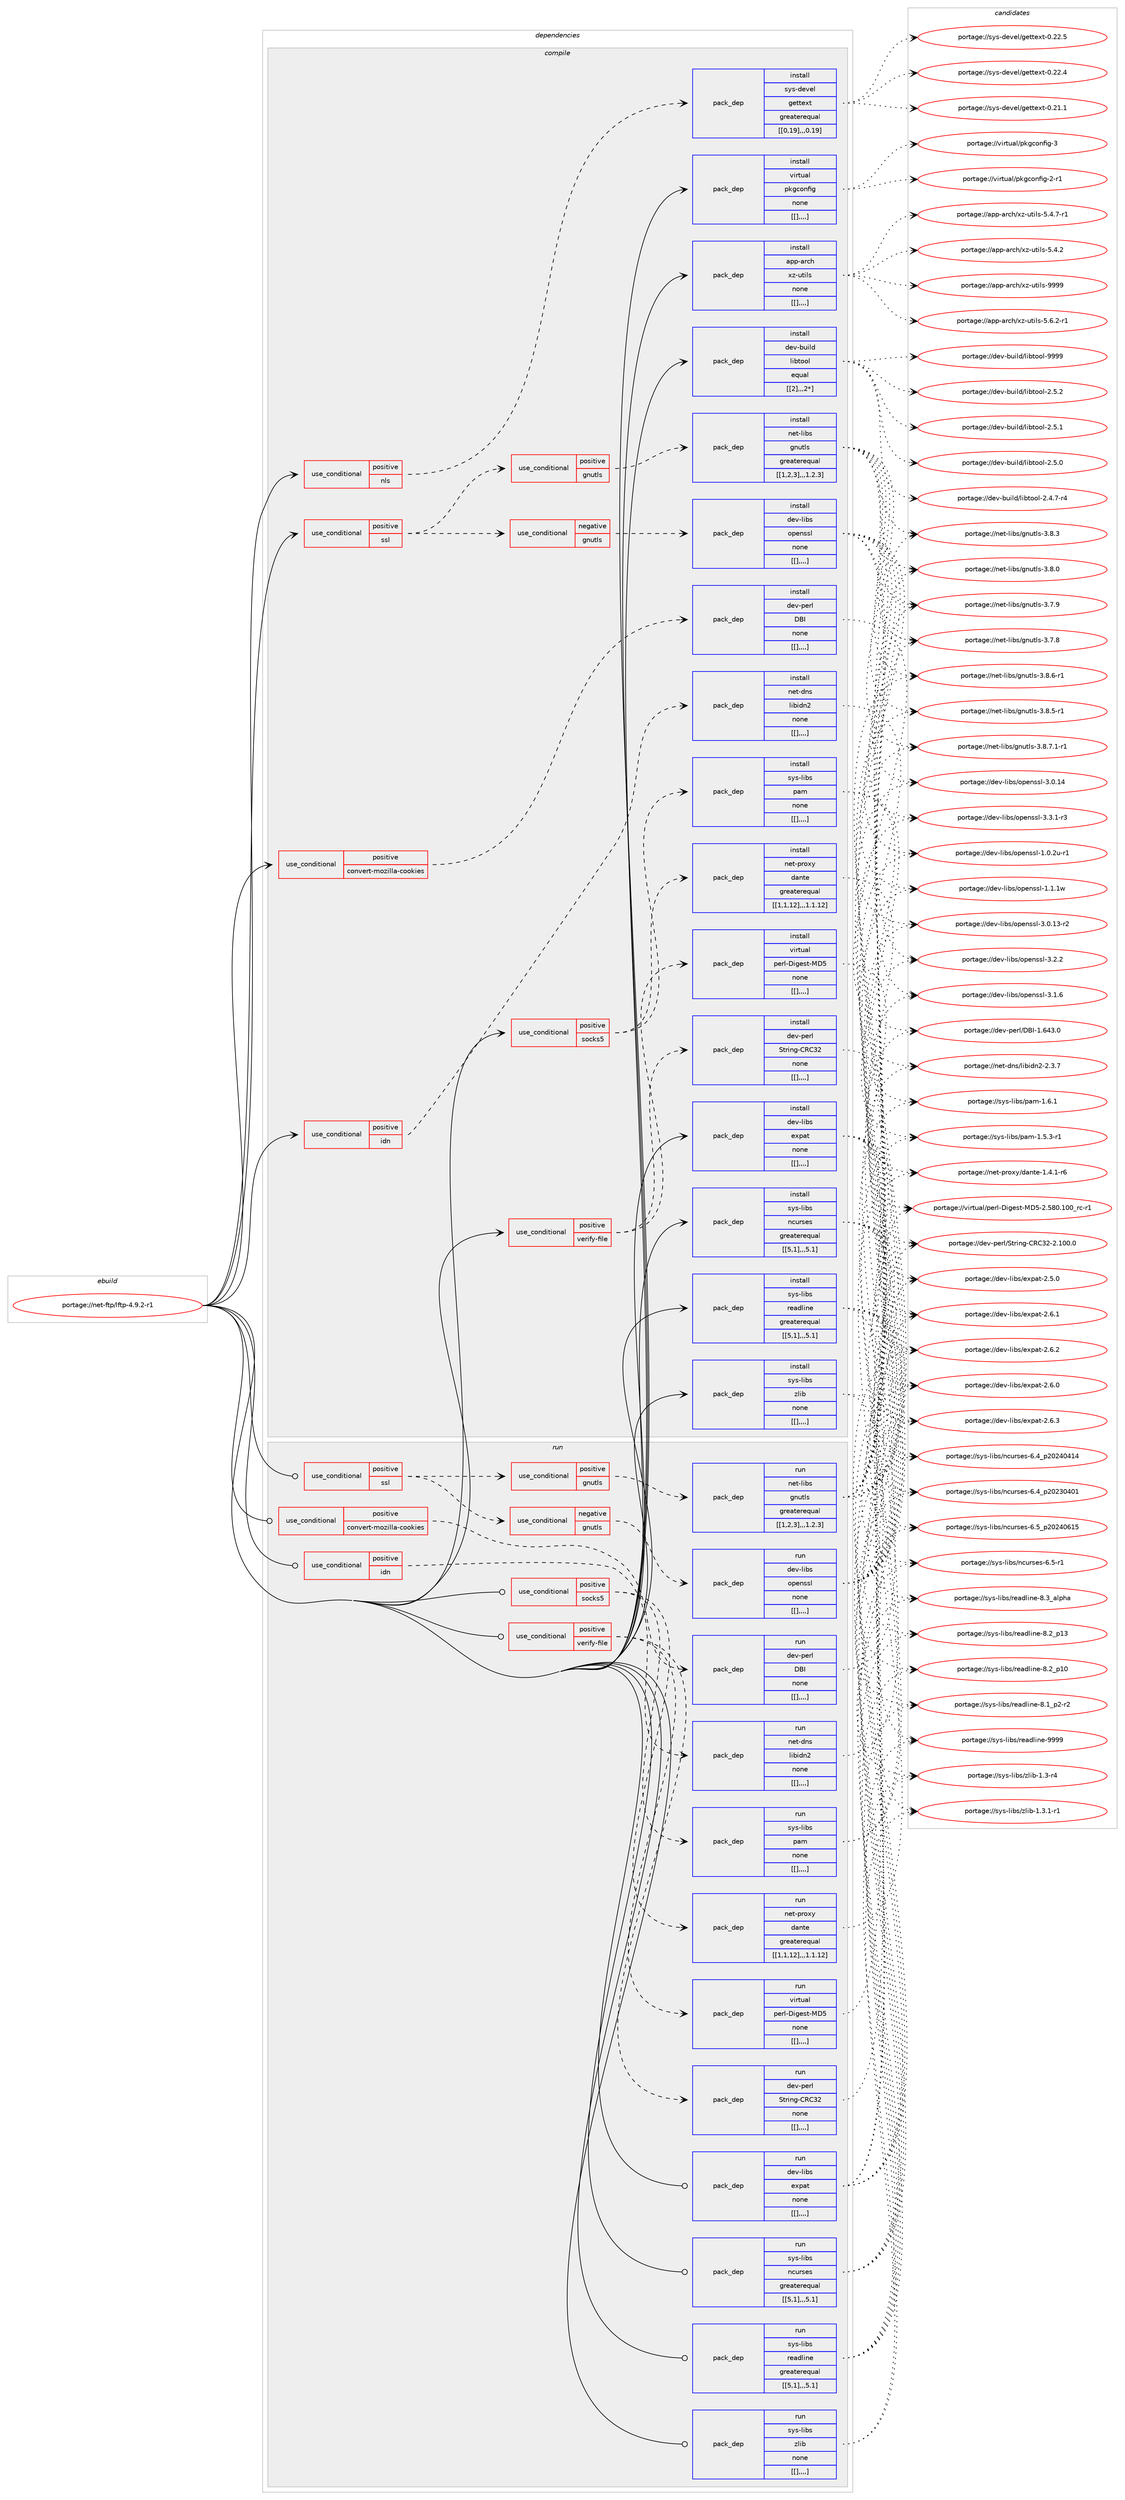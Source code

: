 digraph prolog {

# *************
# Graph options
# *************

newrank=true;
concentrate=true;
compound=true;
graph [rankdir=LR,fontname=Helvetica,fontsize=10,ranksep=1.5];#, ranksep=2.5, nodesep=0.2];
edge  [arrowhead=vee];
node  [fontname=Helvetica,fontsize=10];

# **********
# The ebuild
# **********

subgraph cluster_leftcol {
color=gray;
label=<<i>ebuild</i>>;
id [label="portage://net-ftp/lftp-4.9.2-r1", color=red, width=4, href="../net-ftp/lftp-4.9.2-r1.svg"];
}

# ****************
# The dependencies
# ****************

subgraph cluster_midcol {
color=gray;
label=<<i>dependencies</i>>;
subgraph cluster_compile {
fillcolor="#eeeeee";
style=filled;
label=<<i>compile</i>>;
subgraph cond95970 {
dependency369166 [label=<<TABLE BORDER="0" CELLBORDER="1" CELLSPACING="0" CELLPADDING="4"><TR><TD ROWSPAN="3" CELLPADDING="10">use_conditional</TD></TR><TR><TD>positive</TD></TR><TR><TD>convert-mozilla-cookies</TD></TR></TABLE>>, shape=none, color=red];
subgraph pack270438 {
dependency369167 [label=<<TABLE BORDER="0" CELLBORDER="1" CELLSPACING="0" CELLPADDING="4" WIDTH="220"><TR><TD ROWSPAN="6" CELLPADDING="30">pack_dep</TD></TR><TR><TD WIDTH="110">install</TD></TR><TR><TD>dev-perl</TD></TR><TR><TD>DBI</TD></TR><TR><TD>none</TD></TR><TR><TD>[[],,,,]</TD></TR></TABLE>>, shape=none, color=blue];
}
dependency369166:e -> dependency369167:w [weight=20,style="dashed",arrowhead="vee"];
}
id:e -> dependency369166:w [weight=20,style="solid",arrowhead="vee"];
subgraph cond95971 {
dependency369168 [label=<<TABLE BORDER="0" CELLBORDER="1" CELLSPACING="0" CELLPADDING="4"><TR><TD ROWSPAN="3" CELLPADDING="10">use_conditional</TD></TR><TR><TD>positive</TD></TR><TR><TD>idn</TD></TR></TABLE>>, shape=none, color=red];
subgraph pack270439 {
dependency369169 [label=<<TABLE BORDER="0" CELLBORDER="1" CELLSPACING="0" CELLPADDING="4" WIDTH="220"><TR><TD ROWSPAN="6" CELLPADDING="30">pack_dep</TD></TR><TR><TD WIDTH="110">install</TD></TR><TR><TD>net-dns</TD></TR><TR><TD>libidn2</TD></TR><TR><TD>none</TD></TR><TR><TD>[[],,,,]</TD></TR></TABLE>>, shape=none, color=blue];
}
dependency369168:e -> dependency369169:w [weight=20,style="dashed",arrowhead="vee"];
}
id:e -> dependency369168:w [weight=20,style="solid",arrowhead="vee"];
subgraph cond95972 {
dependency369170 [label=<<TABLE BORDER="0" CELLBORDER="1" CELLSPACING="0" CELLPADDING="4"><TR><TD ROWSPAN="3" CELLPADDING="10">use_conditional</TD></TR><TR><TD>positive</TD></TR><TR><TD>nls</TD></TR></TABLE>>, shape=none, color=red];
subgraph pack270440 {
dependency369171 [label=<<TABLE BORDER="0" CELLBORDER="1" CELLSPACING="0" CELLPADDING="4" WIDTH="220"><TR><TD ROWSPAN="6" CELLPADDING="30">pack_dep</TD></TR><TR><TD WIDTH="110">install</TD></TR><TR><TD>sys-devel</TD></TR><TR><TD>gettext</TD></TR><TR><TD>greaterequal</TD></TR><TR><TD>[[0,19],,,0.19]</TD></TR></TABLE>>, shape=none, color=blue];
}
dependency369170:e -> dependency369171:w [weight=20,style="dashed",arrowhead="vee"];
}
id:e -> dependency369170:w [weight=20,style="solid",arrowhead="vee"];
subgraph cond95973 {
dependency369172 [label=<<TABLE BORDER="0" CELLBORDER="1" CELLSPACING="0" CELLPADDING="4"><TR><TD ROWSPAN="3" CELLPADDING="10">use_conditional</TD></TR><TR><TD>positive</TD></TR><TR><TD>socks5</TD></TR></TABLE>>, shape=none, color=red];
subgraph pack270441 {
dependency369173 [label=<<TABLE BORDER="0" CELLBORDER="1" CELLSPACING="0" CELLPADDING="4" WIDTH="220"><TR><TD ROWSPAN="6" CELLPADDING="30">pack_dep</TD></TR><TR><TD WIDTH="110">install</TD></TR><TR><TD>net-proxy</TD></TR><TR><TD>dante</TD></TR><TR><TD>greaterequal</TD></TR><TR><TD>[[1,1,12],,,1.1.12]</TD></TR></TABLE>>, shape=none, color=blue];
}
dependency369172:e -> dependency369173:w [weight=20,style="dashed",arrowhead="vee"];
subgraph pack270442 {
dependency369174 [label=<<TABLE BORDER="0" CELLBORDER="1" CELLSPACING="0" CELLPADDING="4" WIDTH="220"><TR><TD ROWSPAN="6" CELLPADDING="30">pack_dep</TD></TR><TR><TD WIDTH="110">install</TD></TR><TR><TD>sys-libs</TD></TR><TR><TD>pam</TD></TR><TR><TD>none</TD></TR><TR><TD>[[],,,,]</TD></TR></TABLE>>, shape=none, color=blue];
}
dependency369172:e -> dependency369174:w [weight=20,style="dashed",arrowhead="vee"];
}
id:e -> dependency369172:w [weight=20,style="solid",arrowhead="vee"];
subgraph cond95974 {
dependency369175 [label=<<TABLE BORDER="0" CELLBORDER="1" CELLSPACING="0" CELLPADDING="4"><TR><TD ROWSPAN="3" CELLPADDING="10">use_conditional</TD></TR><TR><TD>positive</TD></TR><TR><TD>ssl</TD></TR></TABLE>>, shape=none, color=red];
subgraph cond95975 {
dependency369176 [label=<<TABLE BORDER="0" CELLBORDER="1" CELLSPACING="0" CELLPADDING="4"><TR><TD ROWSPAN="3" CELLPADDING="10">use_conditional</TD></TR><TR><TD>positive</TD></TR><TR><TD>gnutls</TD></TR></TABLE>>, shape=none, color=red];
subgraph pack270443 {
dependency369177 [label=<<TABLE BORDER="0" CELLBORDER="1" CELLSPACING="0" CELLPADDING="4" WIDTH="220"><TR><TD ROWSPAN="6" CELLPADDING="30">pack_dep</TD></TR><TR><TD WIDTH="110">install</TD></TR><TR><TD>net-libs</TD></TR><TR><TD>gnutls</TD></TR><TR><TD>greaterequal</TD></TR><TR><TD>[[1,2,3],,,1.2.3]</TD></TR></TABLE>>, shape=none, color=blue];
}
dependency369176:e -> dependency369177:w [weight=20,style="dashed",arrowhead="vee"];
}
dependency369175:e -> dependency369176:w [weight=20,style="dashed",arrowhead="vee"];
subgraph cond95976 {
dependency369178 [label=<<TABLE BORDER="0" CELLBORDER="1" CELLSPACING="0" CELLPADDING="4"><TR><TD ROWSPAN="3" CELLPADDING="10">use_conditional</TD></TR><TR><TD>negative</TD></TR><TR><TD>gnutls</TD></TR></TABLE>>, shape=none, color=red];
subgraph pack270444 {
dependency369179 [label=<<TABLE BORDER="0" CELLBORDER="1" CELLSPACING="0" CELLPADDING="4" WIDTH="220"><TR><TD ROWSPAN="6" CELLPADDING="30">pack_dep</TD></TR><TR><TD WIDTH="110">install</TD></TR><TR><TD>dev-libs</TD></TR><TR><TD>openssl</TD></TR><TR><TD>none</TD></TR><TR><TD>[[],,,,]</TD></TR></TABLE>>, shape=none, color=blue];
}
dependency369178:e -> dependency369179:w [weight=20,style="dashed",arrowhead="vee"];
}
dependency369175:e -> dependency369178:w [weight=20,style="dashed",arrowhead="vee"];
}
id:e -> dependency369175:w [weight=20,style="solid",arrowhead="vee"];
subgraph cond95977 {
dependency369180 [label=<<TABLE BORDER="0" CELLBORDER="1" CELLSPACING="0" CELLPADDING="4"><TR><TD ROWSPAN="3" CELLPADDING="10">use_conditional</TD></TR><TR><TD>positive</TD></TR><TR><TD>verify-file</TD></TR></TABLE>>, shape=none, color=red];
subgraph pack270445 {
dependency369181 [label=<<TABLE BORDER="0" CELLBORDER="1" CELLSPACING="0" CELLPADDING="4" WIDTH="220"><TR><TD ROWSPAN="6" CELLPADDING="30">pack_dep</TD></TR><TR><TD WIDTH="110">install</TD></TR><TR><TD>dev-perl</TD></TR><TR><TD>String-CRC32</TD></TR><TR><TD>none</TD></TR><TR><TD>[[],,,,]</TD></TR></TABLE>>, shape=none, color=blue];
}
dependency369180:e -> dependency369181:w [weight=20,style="dashed",arrowhead="vee"];
subgraph pack270446 {
dependency369182 [label=<<TABLE BORDER="0" CELLBORDER="1" CELLSPACING="0" CELLPADDING="4" WIDTH="220"><TR><TD ROWSPAN="6" CELLPADDING="30">pack_dep</TD></TR><TR><TD WIDTH="110">install</TD></TR><TR><TD>virtual</TD></TR><TR><TD>perl-Digest-MD5</TD></TR><TR><TD>none</TD></TR><TR><TD>[[],,,,]</TD></TR></TABLE>>, shape=none, color=blue];
}
dependency369180:e -> dependency369182:w [weight=20,style="dashed",arrowhead="vee"];
}
id:e -> dependency369180:w [weight=20,style="solid",arrowhead="vee"];
subgraph pack270447 {
dependency369183 [label=<<TABLE BORDER="0" CELLBORDER="1" CELLSPACING="0" CELLPADDING="4" WIDTH="220"><TR><TD ROWSPAN="6" CELLPADDING="30">pack_dep</TD></TR><TR><TD WIDTH="110">install</TD></TR><TR><TD>app-arch</TD></TR><TR><TD>xz-utils</TD></TR><TR><TD>none</TD></TR><TR><TD>[[],,,,]</TD></TR></TABLE>>, shape=none, color=blue];
}
id:e -> dependency369183:w [weight=20,style="solid",arrowhead="vee"];
subgraph pack270448 {
dependency369184 [label=<<TABLE BORDER="0" CELLBORDER="1" CELLSPACING="0" CELLPADDING="4" WIDTH="220"><TR><TD ROWSPAN="6" CELLPADDING="30">pack_dep</TD></TR><TR><TD WIDTH="110">install</TD></TR><TR><TD>dev-build</TD></TR><TR><TD>libtool</TD></TR><TR><TD>equal</TD></TR><TR><TD>[[2],,,2*]</TD></TR></TABLE>>, shape=none, color=blue];
}
id:e -> dependency369184:w [weight=20,style="solid",arrowhead="vee"];
subgraph pack270449 {
dependency369185 [label=<<TABLE BORDER="0" CELLBORDER="1" CELLSPACING="0" CELLPADDING="4" WIDTH="220"><TR><TD ROWSPAN="6" CELLPADDING="30">pack_dep</TD></TR><TR><TD WIDTH="110">install</TD></TR><TR><TD>dev-libs</TD></TR><TR><TD>expat</TD></TR><TR><TD>none</TD></TR><TR><TD>[[],,,,]</TD></TR></TABLE>>, shape=none, color=blue];
}
id:e -> dependency369185:w [weight=20,style="solid",arrowhead="vee"];
subgraph pack270450 {
dependency369186 [label=<<TABLE BORDER="0" CELLBORDER="1" CELLSPACING="0" CELLPADDING="4" WIDTH="220"><TR><TD ROWSPAN="6" CELLPADDING="30">pack_dep</TD></TR><TR><TD WIDTH="110">install</TD></TR><TR><TD>sys-libs</TD></TR><TR><TD>ncurses</TD></TR><TR><TD>greaterequal</TD></TR><TR><TD>[[5,1],,,5.1]</TD></TR></TABLE>>, shape=none, color=blue];
}
id:e -> dependency369186:w [weight=20,style="solid",arrowhead="vee"];
subgraph pack270451 {
dependency369187 [label=<<TABLE BORDER="0" CELLBORDER="1" CELLSPACING="0" CELLPADDING="4" WIDTH="220"><TR><TD ROWSPAN="6" CELLPADDING="30">pack_dep</TD></TR><TR><TD WIDTH="110">install</TD></TR><TR><TD>sys-libs</TD></TR><TR><TD>readline</TD></TR><TR><TD>greaterequal</TD></TR><TR><TD>[[5,1],,,5.1]</TD></TR></TABLE>>, shape=none, color=blue];
}
id:e -> dependency369187:w [weight=20,style="solid",arrowhead="vee"];
subgraph pack270452 {
dependency369188 [label=<<TABLE BORDER="0" CELLBORDER="1" CELLSPACING="0" CELLPADDING="4" WIDTH="220"><TR><TD ROWSPAN="6" CELLPADDING="30">pack_dep</TD></TR><TR><TD WIDTH="110">install</TD></TR><TR><TD>sys-libs</TD></TR><TR><TD>zlib</TD></TR><TR><TD>none</TD></TR><TR><TD>[[],,,,]</TD></TR></TABLE>>, shape=none, color=blue];
}
id:e -> dependency369188:w [weight=20,style="solid",arrowhead="vee"];
subgraph pack270453 {
dependency369189 [label=<<TABLE BORDER="0" CELLBORDER="1" CELLSPACING="0" CELLPADDING="4" WIDTH="220"><TR><TD ROWSPAN="6" CELLPADDING="30">pack_dep</TD></TR><TR><TD WIDTH="110">install</TD></TR><TR><TD>virtual</TD></TR><TR><TD>pkgconfig</TD></TR><TR><TD>none</TD></TR><TR><TD>[[],,,,]</TD></TR></TABLE>>, shape=none, color=blue];
}
id:e -> dependency369189:w [weight=20,style="solid",arrowhead="vee"];
}
subgraph cluster_compileandrun {
fillcolor="#eeeeee";
style=filled;
label=<<i>compile and run</i>>;
}
subgraph cluster_run {
fillcolor="#eeeeee";
style=filled;
label=<<i>run</i>>;
subgraph cond95978 {
dependency369190 [label=<<TABLE BORDER="0" CELLBORDER="1" CELLSPACING="0" CELLPADDING="4"><TR><TD ROWSPAN="3" CELLPADDING="10">use_conditional</TD></TR><TR><TD>positive</TD></TR><TR><TD>convert-mozilla-cookies</TD></TR></TABLE>>, shape=none, color=red];
subgraph pack270454 {
dependency369191 [label=<<TABLE BORDER="0" CELLBORDER="1" CELLSPACING="0" CELLPADDING="4" WIDTH="220"><TR><TD ROWSPAN="6" CELLPADDING="30">pack_dep</TD></TR><TR><TD WIDTH="110">run</TD></TR><TR><TD>dev-perl</TD></TR><TR><TD>DBI</TD></TR><TR><TD>none</TD></TR><TR><TD>[[],,,,]</TD></TR></TABLE>>, shape=none, color=blue];
}
dependency369190:e -> dependency369191:w [weight=20,style="dashed",arrowhead="vee"];
}
id:e -> dependency369190:w [weight=20,style="solid",arrowhead="odot"];
subgraph cond95979 {
dependency369192 [label=<<TABLE BORDER="0" CELLBORDER="1" CELLSPACING="0" CELLPADDING="4"><TR><TD ROWSPAN="3" CELLPADDING="10">use_conditional</TD></TR><TR><TD>positive</TD></TR><TR><TD>idn</TD></TR></TABLE>>, shape=none, color=red];
subgraph pack270455 {
dependency369193 [label=<<TABLE BORDER="0" CELLBORDER="1" CELLSPACING="0" CELLPADDING="4" WIDTH="220"><TR><TD ROWSPAN="6" CELLPADDING="30">pack_dep</TD></TR><TR><TD WIDTH="110">run</TD></TR><TR><TD>net-dns</TD></TR><TR><TD>libidn2</TD></TR><TR><TD>none</TD></TR><TR><TD>[[],,,,]</TD></TR></TABLE>>, shape=none, color=blue];
}
dependency369192:e -> dependency369193:w [weight=20,style="dashed",arrowhead="vee"];
}
id:e -> dependency369192:w [weight=20,style="solid",arrowhead="odot"];
subgraph cond95980 {
dependency369194 [label=<<TABLE BORDER="0" CELLBORDER="1" CELLSPACING="0" CELLPADDING="4"><TR><TD ROWSPAN="3" CELLPADDING="10">use_conditional</TD></TR><TR><TD>positive</TD></TR><TR><TD>socks5</TD></TR></TABLE>>, shape=none, color=red];
subgraph pack270456 {
dependency369195 [label=<<TABLE BORDER="0" CELLBORDER="1" CELLSPACING="0" CELLPADDING="4" WIDTH="220"><TR><TD ROWSPAN="6" CELLPADDING="30">pack_dep</TD></TR><TR><TD WIDTH="110">run</TD></TR><TR><TD>net-proxy</TD></TR><TR><TD>dante</TD></TR><TR><TD>greaterequal</TD></TR><TR><TD>[[1,1,12],,,1.1.12]</TD></TR></TABLE>>, shape=none, color=blue];
}
dependency369194:e -> dependency369195:w [weight=20,style="dashed",arrowhead="vee"];
subgraph pack270457 {
dependency369196 [label=<<TABLE BORDER="0" CELLBORDER="1" CELLSPACING="0" CELLPADDING="4" WIDTH="220"><TR><TD ROWSPAN="6" CELLPADDING="30">pack_dep</TD></TR><TR><TD WIDTH="110">run</TD></TR><TR><TD>sys-libs</TD></TR><TR><TD>pam</TD></TR><TR><TD>none</TD></TR><TR><TD>[[],,,,]</TD></TR></TABLE>>, shape=none, color=blue];
}
dependency369194:e -> dependency369196:w [weight=20,style="dashed",arrowhead="vee"];
}
id:e -> dependency369194:w [weight=20,style="solid",arrowhead="odot"];
subgraph cond95981 {
dependency369197 [label=<<TABLE BORDER="0" CELLBORDER="1" CELLSPACING="0" CELLPADDING="4"><TR><TD ROWSPAN="3" CELLPADDING="10">use_conditional</TD></TR><TR><TD>positive</TD></TR><TR><TD>ssl</TD></TR></TABLE>>, shape=none, color=red];
subgraph cond95982 {
dependency369198 [label=<<TABLE BORDER="0" CELLBORDER="1" CELLSPACING="0" CELLPADDING="4"><TR><TD ROWSPAN="3" CELLPADDING="10">use_conditional</TD></TR><TR><TD>positive</TD></TR><TR><TD>gnutls</TD></TR></TABLE>>, shape=none, color=red];
subgraph pack270458 {
dependency369199 [label=<<TABLE BORDER="0" CELLBORDER="1" CELLSPACING="0" CELLPADDING="4" WIDTH="220"><TR><TD ROWSPAN="6" CELLPADDING="30">pack_dep</TD></TR><TR><TD WIDTH="110">run</TD></TR><TR><TD>net-libs</TD></TR><TR><TD>gnutls</TD></TR><TR><TD>greaterequal</TD></TR><TR><TD>[[1,2,3],,,1.2.3]</TD></TR></TABLE>>, shape=none, color=blue];
}
dependency369198:e -> dependency369199:w [weight=20,style="dashed",arrowhead="vee"];
}
dependency369197:e -> dependency369198:w [weight=20,style="dashed",arrowhead="vee"];
subgraph cond95983 {
dependency369200 [label=<<TABLE BORDER="0" CELLBORDER="1" CELLSPACING="0" CELLPADDING="4"><TR><TD ROWSPAN="3" CELLPADDING="10">use_conditional</TD></TR><TR><TD>negative</TD></TR><TR><TD>gnutls</TD></TR></TABLE>>, shape=none, color=red];
subgraph pack270459 {
dependency369201 [label=<<TABLE BORDER="0" CELLBORDER="1" CELLSPACING="0" CELLPADDING="4" WIDTH="220"><TR><TD ROWSPAN="6" CELLPADDING="30">pack_dep</TD></TR><TR><TD WIDTH="110">run</TD></TR><TR><TD>dev-libs</TD></TR><TR><TD>openssl</TD></TR><TR><TD>none</TD></TR><TR><TD>[[],,,,]</TD></TR></TABLE>>, shape=none, color=blue];
}
dependency369200:e -> dependency369201:w [weight=20,style="dashed",arrowhead="vee"];
}
dependency369197:e -> dependency369200:w [weight=20,style="dashed",arrowhead="vee"];
}
id:e -> dependency369197:w [weight=20,style="solid",arrowhead="odot"];
subgraph cond95984 {
dependency369202 [label=<<TABLE BORDER="0" CELLBORDER="1" CELLSPACING="0" CELLPADDING="4"><TR><TD ROWSPAN="3" CELLPADDING="10">use_conditional</TD></TR><TR><TD>positive</TD></TR><TR><TD>verify-file</TD></TR></TABLE>>, shape=none, color=red];
subgraph pack270460 {
dependency369203 [label=<<TABLE BORDER="0" CELLBORDER="1" CELLSPACING="0" CELLPADDING="4" WIDTH="220"><TR><TD ROWSPAN="6" CELLPADDING="30">pack_dep</TD></TR><TR><TD WIDTH="110">run</TD></TR><TR><TD>dev-perl</TD></TR><TR><TD>String-CRC32</TD></TR><TR><TD>none</TD></TR><TR><TD>[[],,,,]</TD></TR></TABLE>>, shape=none, color=blue];
}
dependency369202:e -> dependency369203:w [weight=20,style="dashed",arrowhead="vee"];
subgraph pack270461 {
dependency369204 [label=<<TABLE BORDER="0" CELLBORDER="1" CELLSPACING="0" CELLPADDING="4" WIDTH="220"><TR><TD ROWSPAN="6" CELLPADDING="30">pack_dep</TD></TR><TR><TD WIDTH="110">run</TD></TR><TR><TD>virtual</TD></TR><TR><TD>perl-Digest-MD5</TD></TR><TR><TD>none</TD></TR><TR><TD>[[],,,,]</TD></TR></TABLE>>, shape=none, color=blue];
}
dependency369202:e -> dependency369204:w [weight=20,style="dashed",arrowhead="vee"];
}
id:e -> dependency369202:w [weight=20,style="solid",arrowhead="odot"];
subgraph pack270462 {
dependency369205 [label=<<TABLE BORDER="0" CELLBORDER="1" CELLSPACING="0" CELLPADDING="4" WIDTH="220"><TR><TD ROWSPAN="6" CELLPADDING="30">pack_dep</TD></TR><TR><TD WIDTH="110">run</TD></TR><TR><TD>dev-libs</TD></TR><TR><TD>expat</TD></TR><TR><TD>none</TD></TR><TR><TD>[[],,,,]</TD></TR></TABLE>>, shape=none, color=blue];
}
id:e -> dependency369205:w [weight=20,style="solid",arrowhead="odot"];
subgraph pack270463 {
dependency369206 [label=<<TABLE BORDER="0" CELLBORDER="1" CELLSPACING="0" CELLPADDING="4" WIDTH="220"><TR><TD ROWSPAN="6" CELLPADDING="30">pack_dep</TD></TR><TR><TD WIDTH="110">run</TD></TR><TR><TD>sys-libs</TD></TR><TR><TD>ncurses</TD></TR><TR><TD>greaterequal</TD></TR><TR><TD>[[5,1],,,5.1]</TD></TR></TABLE>>, shape=none, color=blue];
}
id:e -> dependency369206:w [weight=20,style="solid",arrowhead="odot"];
subgraph pack270464 {
dependency369207 [label=<<TABLE BORDER="0" CELLBORDER="1" CELLSPACING="0" CELLPADDING="4" WIDTH="220"><TR><TD ROWSPAN="6" CELLPADDING="30">pack_dep</TD></TR><TR><TD WIDTH="110">run</TD></TR><TR><TD>sys-libs</TD></TR><TR><TD>readline</TD></TR><TR><TD>greaterequal</TD></TR><TR><TD>[[5,1],,,5.1]</TD></TR></TABLE>>, shape=none, color=blue];
}
id:e -> dependency369207:w [weight=20,style="solid",arrowhead="odot"];
subgraph pack270465 {
dependency369208 [label=<<TABLE BORDER="0" CELLBORDER="1" CELLSPACING="0" CELLPADDING="4" WIDTH="220"><TR><TD ROWSPAN="6" CELLPADDING="30">pack_dep</TD></TR><TR><TD WIDTH="110">run</TD></TR><TR><TD>sys-libs</TD></TR><TR><TD>zlib</TD></TR><TR><TD>none</TD></TR><TR><TD>[[],,,,]</TD></TR></TABLE>>, shape=none, color=blue];
}
id:e -> dependency369208:w [weight=20,style="solid",arrowhead="odot"];
}
}

# **************
# The candidates
# **************

subgraph cluster_choices {
rank=same;
color=gray;
label=<<i>candidates</i>>;

subgraph choice270438 {
color=black;
nodesep=1;
choice10010111845112101114108476866734549465452514648 [label="portage://dev-perl/DBI-1.643.0", color=red, width=4,href="../dev-perl/DBI-1.643.0.svg"];
dependency369167:e -> choice10010111845112101114108476866734549465452514648:w [style=dotted,weight="100"];
}
subgraph choice270439 {
color=black;
nodesep=1;
choice11010111645100110115471081059810510011050455046514655 [label="portage://net-dns/libidn2-2.3.7", color=red, width=4,href="../net-dns/libidn2-2.3.7.svg"];
dependency369169:e -> choice11010111645100110115471081059810510011050455046514655:w [style=dotted,weight="100"];
}
subgraph choice270440 {
color=black;
nodesep=1;
choice115121115451001011181011084710310111611610112011645484650504653 [label="portage://sys-devel/gettext-0.22.5", color=red, width=4,href="../sys-devel/gettext-0.22.5.svg"];
choice115121115451001011181011084710310111611610112011645484650504652 [label="portage://sys-devel/gettext-0.22.4", color=red, width=4,href="../sys-devel/gettext-0.22.4.svg"];
choice115121115451001011181011084710310111611610112011645484650494649 [label="portage://sys-devel/gettext-0.21.1", color=red, width=4,href="../sys-devel/gettext-0.21.1.svg"];
dependency369171:e -> choice115121115451001011181011084710310111611610112011645484650504653:w [style=dotted,weight="100"];
dependency369171:e -> choice115121115451001011181011084710310111611610112011645484650504652:w [style=dotted,weight="100"];
dependency369171:e -> choice115121115451001011181011084710310111611610112011645484650494649:w [style=dotted,weight="100"];
}
subgraph choice270441 {
color=black;
nodesep=1;
choice1101011164511211411112012147100971101161014549465246494511454 [label="portage://net-proxy/dante-1.4.1-r6", color=red, width=4,href="../net-proxy/dante-1.4.1-r6.svg"];
dependency369173:e -> choice1101011164511211411112012147100971101161014549465246494511454:w [style=dotted,weight="100"];
}
subgraph choice270442 {
color=black;
nodesep=1;
choice11512111545108105981154711297109454946544649 [label="portage://sys-libs/pam-1.6.1", color=red, width=4,href="../sys-libs/pam-1.6.1.svg"];
choice115121115451081059811547112971094549465346514511449 [label="portage://sys-libs/pam-1.5.3-r1", color=red, width=4,href="../sys-libs/pam-1.5.3-r1.svg"];
dependency369174:e -> choice11512111545108105981154711297109454946544649:w [style=dotted,weight="100"];
dependency369174:e -> choice115121115451081059811547112971094549465346514511449:w [style=dotted,weight="100"];
}
subgraph choice270443 {
color=black;
nodesep=1;
choice11010111645108105981154710311011711610811545514656465546494511449 [label="portage://net-libs/gnutls-3.8.7.1-r1", color=red, width=4,href="../net-libs/gnutls-3.8.7.1-r1.svg"];
choice1101011164510810598115471031101171161081154551465646544511449 [label="portage://net-libs/gnutls-3.8.6-r1", color=red, width=4,href="../net-libs/gnutls-3.8.6-r1.svg"];
choice1101011164510810598115471031101171161081154551465646534511449 [label="portage://net-libs/gnutls-3.8.5-r1", color=red, width=4,href="../net-libs/gnutls-3.8.5-r1.svg"];
choice110101116451081059811547103110117116108115455146564651 [label="portage://net-libs/gnutls-3.8.3", color=red, width=4,href="../net-libs/gnutls-3.8.3.svg"];
choice110101116451081059811547103110117116108115455146564648 [label="portage://net-libs/gnutls-3.8.0", color=red, width=4,href="../net-libs/gnutls-3.8.0.svg"];
choice110101116451081059811547103110117116108115455146554657 [label="portage://net-libs/gnutls-3.7.9", color=red, width=4,href="../net-libs/gnutls-3.7.9.svg"];
choice110101116451081059811547103110117116108115455146554656 [label="portage://net-libs/gnutls-3.7.8", color=red, width=4,href="../net-libs/gnutls-3.7.8.svg"];
dependency369177:e -> choice11010111645108105981154710311011711610811545514656465546494511449:w [style=dotted,weight="100"];
dependency369177:e -> choice1101011164510810598115471031101171161081154551465646544511449:w [style=dotted,weight="100"];
dependency369177:e -> choice1101011164510810598115471031101171161081154551465646534511449:w [style=dotted,weight="100"];
dependency369177:e -> choice110101116451081059811547103110117116108115455146564651:w [style=dotted,weight="100"];
dependency369177:e -> choice110101116451081059811547103110117116108115455146564648:w [style=dotted,weight="100"];
dependency369177:e -> choice110101116451081059811547103110117116108115455146554657:w [style=dotted,weight="100"];
dependency369177:e -> choice110101116451081059811547103110117116108115455146554656:w [style=dotted,weight="100"];
}
subgraph choice270444 {
color=black;
nodesep=1;
choice1001011184510810598115471111121011101151151084551465146494511451 [label="portage://dev-libs/openssl-3.3.1-r3", color=red, width=4,href="../dev-libs/openssl-3.3.1-r3.svg"];
choice100101118451081059811547111112101110115115108455146504650 [label="portage://dev-libs/openssl-3.2.2", color=red, width=4,href="../dev-libs/openssl-3.2.2.svg"];
choice100101118451081059811547111112101110115115108455146494654 [label="portage://dev-libs/openssl-3.1.6", color=red, width=4,href="../dev-libs/openssl-3.1.6.svg"];
choice10010111845108105981154711111210111011511510845514648464952 [label="portage://dev-libs/openssl-3.0.14", color=red, width=4,href="../dev-libs/openssl-3.0.14.svg"];
choice100101118451081059811547111112101110115115108455146484649514511450 [label="portage://dev-libs/openssl-3.0.13-r2", color=red, width=4,href="../dev-libs/openssl-3.0.13-r2.svg"];
choice100101118451081059811547111112101110115115108454946494649119 [label="portage://dev-libs/openssl-1.1.1w", color=red, width=4,href="../dev-libs/openssl-1.1.1w.svg"];
choice1001011184510810598115471111121011101151151084549464846501174511449 [label="portage://dev-libs/openssl-1.0.2u-r1", color=red, width=4,href="../dev-libs/openssl-1.0.2u-r1.svg"];
dependency369179:e -> choice1001011184510810598115471111121011101151151084551465146494511451:w [style=dotted,weight="100"];
dependency369179:e -> choice100101118451081059811547111112101110115115108455146504650:w [style=dotted,weight="100"];
dependency369179:e -> choice100101118451081059811547111112101110115115108455146494654:w [style=dotted,weight="100"];
dependency369179:e -> choice10010111845108105981154711111210111011511510845514648464952:w [style=dotted,weight="100"];
dependency369179:e -> choice100101118451081059811547111112101110115115108455146484649514511450:w [style=dotted,weight="100"];
dependency369179:e -> choice100101118451081059811547111112101110115115108454946494649119:w [style=dotted,weight="100"];
dependency369179:e -> choice1001011184510810598115471111121011101151151084549464846501174511449:w [style=dotted,weight="100"];
}
subgraph choice270445 {
color=black;
nodesep=1;
choice1001011184511210111410847831161141051101034567826751504550464948484648 [label="portage://dev-perl/String-CRC32-2.100.0", color=red, width=4,href="../dev-perl/String-CRC32-2.100.0.svg"];
dependency369181:e -> choice1001011184511210111410847831161141051101034567826751504550464948484648:w [style=dotted,weight="100"];
}
subgraph choice270446 {
color=black;
nodesep=1;
choice11810511411611797108471121011141084568105103101115116457768534550465356484649484895114994511449 [label="portage://virtual/perl-Digest-MD5-2.580.100_rc-r1", color=red, width=4,href="../virtual/perl-Digest-MD5-2.580.100_rc-r1.svg"];
dependency369182:e -> choice11810511411611797108471121011141084568105103101115116457768534550465356484649484895114994511449:w [style=dotted,weight="100"];
}
subgraph choice270447 {
color=black;
nodesep=1;
choice9711211245971149910447120122451171161051081154557575757 [label="portage://app-arch/xz-utils-9999", color=red, width=4,href="../app-arch/xz-utils-9999.svg"];
choice9711211245971149910447120122451171161051081154553465446504511449 [label="portage://app-arch/xz-utils-5.6.2-r1", color=red, width=4,href="../app-arch/xz-utils-5.6.2-r1.svg"];
choice9711211245971149910447120122451171161051081154553465246554511449 [label="portage://app-arch/xz-utils-5.4.7-r1", color=red, width=4,href="../app-arch/xz-utils-5.4.7-r1.svg"];
choice971121124597114991044712012245117116105108115455346524650 [label="portage://app-arch/xz-utils-5.4.2", color=red, width=4,href="../app-arch/xz-utils-5.4.2.svg"];
dependency369183:e -> choice9711211245971149910447120122451171161051081154557575757:w [style=dotted,weight="100"];
dependency369183:e -> choice9711211245971149910447120122451171161051081154553465446504511449:w [style=dotted,weight="100"];
dependency369183:e -> choice9711211245971149910447120122451171161051081154553465246554511449:w [style=dotted,weight="100"];
dependency369183:e -> choice971121124597114991044712012245117116105108115455346524650:w [style=dotted,weight="100"];
}
subgraph choice270448 {
color=black;
nodesep=1;
choice100101118459811710510810047108105981161111111084557575757 [label="portage://dev-build/libtool-9999", color=red, width=4,href="../dev-build/libtool-9999.svg"];
choice10010111845981171051081004710810598116111111108455046534650 [label="portage://dev-build/libtool-2.5.2", color=red, width=4,href="../dev-build/libtool-2.5.2.svg"];
choice10010111845981171051081004710810598116111111108455046534649 [label="portage://dev-build/libtool-2.5.1", color=red, width=4,href="../dev-build/libtool-2.5.1.svg"];
choice10010111845981171051081004710810598116111111108455046534648 [label="portage://dev-build/libtool-2.5.0", color=red, width=4,href="../dev-build/libtool-2.5.0.svg"];
choice100101118459811710510810047108105981161111111084550465246554511452 [label="portage://dev-build/libtool-2.4.7-r4", color=red, width=4,href="../dev-build/libtool-2.4.7-r4.svg"];
dependency369184:e -> choice100101118459811710510810047108105981161111111084557575757:w [style=dotted,weight="100"];
dependency369184:e -> choice10010111845981171051081004710810598116111111108455046534650:w [style=dotted,weight="100"];
dependency369184:e -> choice10010111845981171051081004710810598116111111108455046534649:w [style=dotted,weight="100"];
dependency369184:e -> choice10010111845981171051081004710810598116111111108455046534648:w [style=dotted,weight="100"];
dependency369184:e -> choice100101118459811710510810047108105981161111111084550465246554511452:w [style=dotted,weight="100"];
}
subgraph choice270449 {
color=black;
nodesep=1;
choice10010111845108105981154710112011297116455046544651 [label="portage://dev-libs/expat-2.6.3", color=red, width=4,href="../dev-libs/expat-2.6.3.svg"];
choice10010111845108105981154710112011297116455046544650 [label="portage://dev-libs/expat-2.6.2", color=red, width=4,href="../dev-libs/expat-2.6.2.svg"];
choice10010111845108105981154710112011297116455046544649 [label="portage://dev-libs/expat-2.6.1", color=red, width=4,href="../dev-libs/expat-2.6.1.svg"];
choice10010111845108105981154710112011297116455046544648 [label="portage://dev-libs/expat-2.6.0", color=red, width=4,href="../dev-libs/expat-2.6.0.svg"];
choice10010111845108105981154710112011297116455046534648 [label="portage://dev-libs/expat-2.5.0", color=red, width=4,href="../dev-libs/expat-2.5.0.svg"];
dependency369185:e -> choice10010111845108105981154710112011297116455046544651:w [style=dotted,weight="100"];
dependency369185:e -> choice10010111845108105981154710112011297116455046544650:w [style=dotted,weight="100"];
dependency369185:e -> choice10010111845108105981154710112011297116455046544649:w [style=dotted,weight="100"];
dependency369185:e -> choice10010111845108105981154710112011297116455046544648:w [style=dotted,weight="100"];
dependency369185:e -> choice10010111845108105981154710112011297116455046534648:w [style=dotted,weight="100"];
}
subgraph choice270450 {
color=black;
nodesep=1;
choice1151211154510810598115471109911711411510111545544653951125048505248544953 [label="portage://sys-libs/ncurses-6.5_p20240615", color=red, width=4,href="../sys-libs/ncurses-6.5_p20240615.svg"];
choice11512111545108105981154711099117114115101115455446534511449 [label="portage://sys-libs/ncurses-6.5-r1", color=red, width=4,href="../sys-libs/ncurses-6.5-r1.svg"];
choice1151211154510810598115471109911711411510111545544652951125048505248524952 [label="portage://sys-libs/ncurses-6.4_p20240414", color=red, width=4,href="../sys-libs/ncurses-6.4_p20240414.svg"];
choice1151211154510810598115471109911711411510111545544652951125048505148524849 [label="portage://sys-libs/ncurses-6.4_p20230401", color=red, width=4,href="../sys-libs/ncurses-6.4_p20230401.svg"];
dependency369186:e -> choice1151211154510810598115471109911711411510111545544653951125048505248544953:w [style=dotted,weight="100"];
dependency369186:e -> choice11512111545108105981154711099117114115101115455446534511449:w [style=dotted,weight="100"];
dependency369186:e -> choice1151211154510810598115471109911711411510111545544652951125048505248524952:w [style=dotted,weight="100"];
dependency369186:e -> choice1151211154510810598115471109911711411510111545544652951125048505148524849:w [style=dotted,weight="100"];
}
subgraph choice270451 {
color=black;
nodesep=1;
choice115121115451081059811547114101971001081051101014557575757 [label="portage://sys-libs/readline-9999", color=red, width=4,href="../sys-libs/readline-9999.svg"];
choice1151211154510810598115471141019710010810511010145564651959710811210497 [label="portage://sys-libs/readline-8.3_alpha", color=red, width=4,href="../sys-libs/readline-8.3_alpha.svg"];
choice1151211154510810598115471141019710010810511010145564650951124951 [label="portage://sys-libs/readline-8.2_p13", color=red, width=4,href="../sys-libs/readline-8.2_p13.svg"];
choice1151211154510810598115471141019710010810511010145564650951124948 [label="portage://sys-libs/readline-8.2_p10", color=red, width=4,href="../sys-libs/readline-8.2_p10.svg"];
choice115121115451081059811547114101971001081051101014556464995112504511450 [label="portage://sys-libs/readline-8.1_p2-r2", color=red, width=4,href="../sys-libs/readline-8.1_p2-r2.svg"];
dependency369187:e -> choice115121115451081059811547114101971001081051101014557575757:w [style=dotted,weight="100"];
dependency369187:e -> choice1151211154510810598115471141019710010810511010145564651959710811210497:w [style=dotted,weight="100"];
dependency369187:e -> choice1151211154510810598115471141019710010810511010145564650951124951:w [style=dotted,weight="100"];
dependency369187:e -> choice1151211154510810598115471141019710010810511010145564650951124948:w [style=dotted,weight="100"];
dependency369187:e -> choice115121115451081059811547114101971001081051101014556464995112504511450:w [style=dotted,weight="100"];
}
subgraph choice270452 {
color=black;
nodesep=1;
choice115121115451081059811547122108105984549465146494511449 [label="portage://sys-libs/zlib-1.3.1-r1", color=red, width=4,href="../sys-libs/zlib-1.3.1-r1.svg"];
choice11512111545108105981154712210810598454946514511452 [label="portage://sys-libs/zlib-1.3-r4", color=red, width=4,href="../sys-libs/zlib-1.3-r4.svg"];
dependency369188:e -> choice115121115451081059811547122108105984549465146494511449:w [style=dotted,weight="100"];
dependency369188:e -> choice11512111545108105981154712210810598454946514511452:w [style=dotted,weight="100"];
}
subgraph choice270453 {
color=black;
nodesep=1;
choice1181051141161179710847112107103991111101021051034551 [label="portage://virtual/pkgconfig-3", color=red, width=4,href="../virtual/pkgconfig-3.svg"];
choice11810511411611797108471121071039911111010210510345504511449 [label="portage://virtual/pkgconfig-2-r1", color=red, width=4,href="../virtual/pkgconfig-2-r1.svg"];
dependency369189:e -> choice1181051141161179710847112107103991111101021051034551:w [style=dotted,weight="100"];
dependency369189:e -> choice11810511411611797108471121071039911111010210510345504511449:w [style=dotted,weight="100"];
}
subgraph choice270454 {
color=black;
nodesep=1;
choice10010111845112101114108476866734549465452514648 [label="portage://dev-perl/DBI-1.643.0", color=red, width=4,href="../dev-perl/DBI-1.643.0.svg"];
dependency369191:e -> choice10010111845112101114108476866734549465452514648:w [style=dotted,weight="100"];
}
subgraph choice270455 {
color=black;
nodesep=1;
choice11010111645100110115471081059810510011050455046514655 [label="portage://net-dns/libidn2-2.3.7", color=red, width=4,href="../net-dns/libidn2-2.3.7.svg"];
dependency369193:e -> choice11010111645100110115471081059810510011050455046514655:w [style=dotted,weight="100"];
}
subgraph choice270456 {
color=black;
nodesep=1;
choice1101011164511211411112012147100971101161014549465246494511454 [label="portage://net-proxy/dante-1.4.1-r6", color=red, width=4,href="../net-proxy/dante-1.4.1-r6.svg"];
dependency369195:e -> choice1101011164511211411112012147100971101161014549465246494511454:w [style=dotted,weight="100"];
}
subgraph choice270457 {
color=black;
nodesep=1;
choice11512111545108105981154711297109454946544649 [label="portage://sys-libs/pam-1.6.1", color=red, width=4,href="../sys-libs/pam-1.6.1.svg"];
choice115121115451081059811547112971094549465346514511449 [label="portage://sys-libs/pam-1.5.3-r1", color=red, width=4,href="../sys-libs/pam-1.5.3-r1.svg"];
dependency369196:e -> choice11512111545108105981154711297109454946544649:w [style=dotted,weight="100"];
dependency369196:e -> choice115121115451081059811547112971094549465346514511449:w [style=dotted,weight="100"];
}
subgraph choice270458 {
color=black;
nodesep=1;
choice11010111645108105981154710311011711610811545514656465546494511449 [label="portage://net-libs/gnutls-3.8.7.1-r1", color=red, width=4,href="../net-libs/gnutls-3.8.7.1-r1.svg"];
choice1101011164510810598115471031101171161081154551465646544511449 [label="portage://net-libs/gnutls-3.8.6-r1", color=red, width=4,href="../net-libs/gnutls-3.8.6-r1.svg"];
choice1101011164510810598115471031101171161081154551465646534511449 [label="portage://net-libs/gnutls-3.8.5-r1", color=red, width=4,href="../net-libs/gnutls-3.8.5-r1.svg"];
choice110101116451081059811547103110117116108115455146564651 [label="portage://net-libs/gnutls-3.8.3", color=red, width=4,href="../net-libs/gnutls-3.8.3.svg"];
choice110101116451081059811547103110117116108115455146564648 [label="portage://net-libs/gnutls-3.8.0", color=red, width=4,href="../net-libs/gnutls-3.8.0.svg"];
choice110101116451081059811547103110117116108115455146554657 [label="portage://net-libs/gnutls-3.7.9", color=red, width=4,href="../net-libs/gnutls-3.7.9.svg"];
choice110101116451081059811547103110117116108115455146554656 [label="portage://net-libs/gnutls-3.7.8", color=red, width=4,href="../net-libs/gnutls-3.7.8.svg"];
dependency369199:e -> choice11010111645108105981154710311011711610811545514656465546494511449:w [style=dotted,weight="100"];
dependency369199:e -> choice1101011164510810598115471031101171161081154551465646544511449:w [style=dotted,weight="100"];
dependency369199:e -> choice1101011164510810598115471031101171161081154551465646534511449:w [style=dotted,weight="100"];
dependency369199:e -> choice110101116451081059811547103110117116108115455146564651:w [style=dotted,weight="100"];
dependency369199:e -> choice110101116451081059811547103110117116108115455146564648:w [style=dotted,weight="100"];
dependency369199:e -> choice110101116451081059811547103110117116108115455146554657:w [style=dotted,weight="100"];
dependency369199:e -> choice110101116451081059811547103110117116108115455146554656:w [style=dotted,weight="100"];
}
subgraph choice270459 {
color=black;
nodesep=1;
choice1001011184510810598115471111121011101151151084551465146494511451 [label="portage://dev-libs/openssl-3.3.1-r3", color=red, width=4,href="../dev-libs/openssl-3.3.1-r3.svg"];
choice100101118451081059811547111112101110115115108455146504650 [label="portage://dev-libs/openssl-3.2.2", color=red, width=4,href="../dev-libs/openssl-3.2.2.svg"];
choice100101118451081059811547111112101110115115108455146494654 [label="portage://dev-libs/openssl-3.1.6", color=red, width=4,href="../dev-libs/openssl-3.1.6.svg"];
choice10010111845108105981154711111210111011511510845514648464952 [label="portage://dev-libs/openssl-3.0.14", color=red, width=4,href="../dev-libs/openssl-3.0.14.svg"];
choice100101118451081059811547111112101110115115108455146484649514511450 [label="portage://dev-libs/openssl-3.0.13-r2", color=red, width=4,href="../dev-libs/openssl-3.0.13-r2.svg"];
choice100101118451081059811547111112101110115115108454946494649119 [label="portage://dev-libs/openssl-1.1.1w", color=red, width=4,href="../dev-libs/openssl-1.1.1w.svg"];
choice1001011184510810598115471111121011101151151084549464846501174511449 [label="portage://dev-libs/openssl-1.0.2u-r1", color=red, width=4,href="../dev-libs/openssl-1.0.2u-r1.svg"];
dependency369201:e -> choice1001011184510810598115471111121011101151151084551465146494511451:w [style=dotted,weight="100"];
dependency369201:e -> choice100101118451081059811547111112101110115115108455146504650:w [style=dotted,weight="100"];
dependency369201:e -> choice100101118451081059811547111112101110115115108455146494654:w [style=dotted,weight="100"];
dependency369201:e -> choice10010111845108105981154711111210111011511510845514648464952:w [style=dotted,weight="100"];
dependency369201:e -> choice100101118451081059811547111112101110115115108455146484649514511450:w [style=dotted,weight="100"];
dependency369201:e -> choice100101118451081059811547111112101110115115108454946494649119:w [style=dotted,weight="100"];
dependency369201:e -> choice1001011184510810598115471111121011101151151084549464846501174511449:w [style=dotted,weight="100"];
}
subgraph choice270460 {
color=black;
nodesep=1;
choice1001011184511210111410847831161141051101034567826751504550464948484648 [label="portage://dev-perl/String-CRC32-2.100.0", color=red, width=4,href="../dev-perl/String-CRC32-2.100.0.svg"];
dependency369203:e -> choice1001011184511210111410847831161141051101034567826751504550464948484648:w [style=dotted,weight="100"];
}
subgraph choice270461 {
color=black;
nodesep=1;
choice11810511411611797108471121011141084568105103101115116457768534550465356484649484895114994511449 [label="portage://virtual/perl-Digest-MD5-2.580.100_rc-r1", color=red, width=4,href="../virtual/perl-Digest-MD5-2.580.100_rc-r1.svg"];
dependency369204:e -> choice11810511411611797108471121011141084568105103101115116457768534550465356484649484895114994511449:w [style=dotted,weight="100"];
}
subgraph choice270462 {
color=black;
nodesep=1;
choice10010111845108105981154710112011297116455046544651 [label="portage://dev-libs/expat-2.6.3", color=red, width=4,href="../dev-libs/expat-2.6.3.svg"];
choice10010111845108105981154710112011297116455046544650 [label="portage://dev-libs/expat-2.6.2", color=red, width=4,href="../dev-libs/expat-2.6.2.svg"];
choice10010111845108105981154710112011297116455046544649 [label="portage://dev-libs/expat-2.6.1", color=red, width=4,href="../dev-libs/expat-2.6.1.svg"];
choice10010111845108105981154710112011297116455046544648 [label="portage://dev-libs/expat-2.6.0", color=red, width=4,href="../dev-libs/expat-2.6.0.svg"];
choice10010111845108105981154710112011297116455046534648 [label="portage://dev-libs/expat-2.5.0", color=red, width=4,href="../dev-libs/expat-2.5.0.svg"];
dependency369205:e -> choice10010111845108105981154710112011297116455046544651:w [style=dotted,weight="100"];
dependency369205:e -> choice10010111845108105981154710112011297116455046544650:w [style=dotted,weight="100"];
dependency369205:e -> choice10010111845108105981154710112011297116455046544649:w [style=dotted,weight="100"];
dependency369205:e -> choice10010111845108105981154710112011297116455046544648:w [style=dotted,weight="100"];
dependency369205:e -> choice10010111845108105981154710112011297116455046534648:w [style=dotted,weight="100"];
}
subgraph choice270463 {
color=black;
nodesep=1;
choice1151211154510810598115471109911711411510111545544653951125048505248544953 [label="portage://sys-libs/ncurses-6.5_p20240615", color=red, width=4,href="../sys-libs/ncurses-6.5_p20240615.svg"];
choice11512111545108105981154711099117114115101115455446534511449 [label="portage://sys-libs/ncurses-6.5-r1", color=red, width=4,href="../sys-libs/ncurses-6.5-r1.svg"];
choice1151211154510810598115471109911711411510111545544652951125048505248524952 [label="portage://sys-libs/ncurses-6.4_p20240414", color=red, width=4,href="../sys-libs/ncurses-6.4_p20240414.svg"];
choice1151211154510810598115471109911711411510111545544652951125048505148524849 [label="portage://sys-libs/ncurses-6.4_p20230401", color=red, width=4,href="../sys-libs/ncurses-6.4_p20230401.svg"];
dependency369206:e -> choice1151211154510810598115471109911711411510111545544653951125048505248544953:w [style=dotted,weight="100"];
dependency369206:e -> choice11512111545108105981154711099117114115101115455446534511449:w [style=dotted,weight="100"];
dependency369206:e -> choice1151211154510810598115471109911711411510111545544652951125048505248524952:w [style=dotted,weight="100"];
dependency369206:e -> choice1151211154510810598115471109911711411510111545544652951125048505148524849:w [style=dotted,weight="100"];
}
subgraph choice270464 {
color=black;
nodesep=1;
choice115121115451081059811547114101971001081051101014557575757 [label="portage://sys-libs/readline-9999", color=red, width=4,href="../sys-libs/readline-9999.svg"];
choice1151211154510810598115471141019710010810511010145564651959710811210497 [label="portage://sys-libs/readline-8.3_alpha", color=red, width=4,href="../sys-libs/readline-8.3_alpha.svg"];
choice1151211154510810598115471141019710010810511010145564650951124951 [label="portage://sys-libs/readline-8.2_p13", color=red, width=4,href="../sys-libs/readline-8.2_p13.svg"];
choice1151211154510810598115471141019710010810511010145564650951124948 [label="portage://sys-libs/readline-8.2_p10", color=red, width=4,href="../sys-libs/readline-8.2_p10.svg"];
choice115121115451081059811547114101971001081051101014556464995112504511450 [label="portage://sys-libs/readline-8.1_p2-r2", color=red, width=4,href="../sys-libs/readline-8.1_p2-r2.svg"];
dependency369207:e -> choice115121115451081059811547114101971001081051101014557575757:w [style=dotted,weight="100"];
dependency369207:e -> choice1151211154510810598115471141019710010810511010145564651959710811210497:w [style=dotted,weight="100"];
dependency369207:e -> choice1151211154510810598115471141019710010810511010145564650951124951:w [style=dotted,weight="100"];
dependency369207:e -> choice1151211154510810598115471141019710010810511010145564650951124948:w [style=dotted,weight="100"];
dependency369207:e -> choice115121115451081059811547114101971001081051101014556464995112504511450:w [style=dotted,weight="100"];
}
subgraph choice270465 {
color=black;
nodesep=1;
choice115121115451081059811547122108105984549465146494511449 [label="portage://sys-libs/zlib-1.3.1-r1", color=red, width=4,href="../sys-libs/zlib-1.3.1-r1.svg"];
choice11512111545108105981154712210810598454946514511452 [label="portage://sys-libs/zlib-1.3-r4", color=red, width=4,href="../sys-libs/zlib-1.3-r4.svg"];
dependency369208:e -> choice115121115451081059811547122108105984549465146494511449:w [style=dotted,weight="100"];
dependency369208:e -> choice11512111545108105981154712210810598454946514511452:w [style=dotted,weight="100"];
}
}

}
